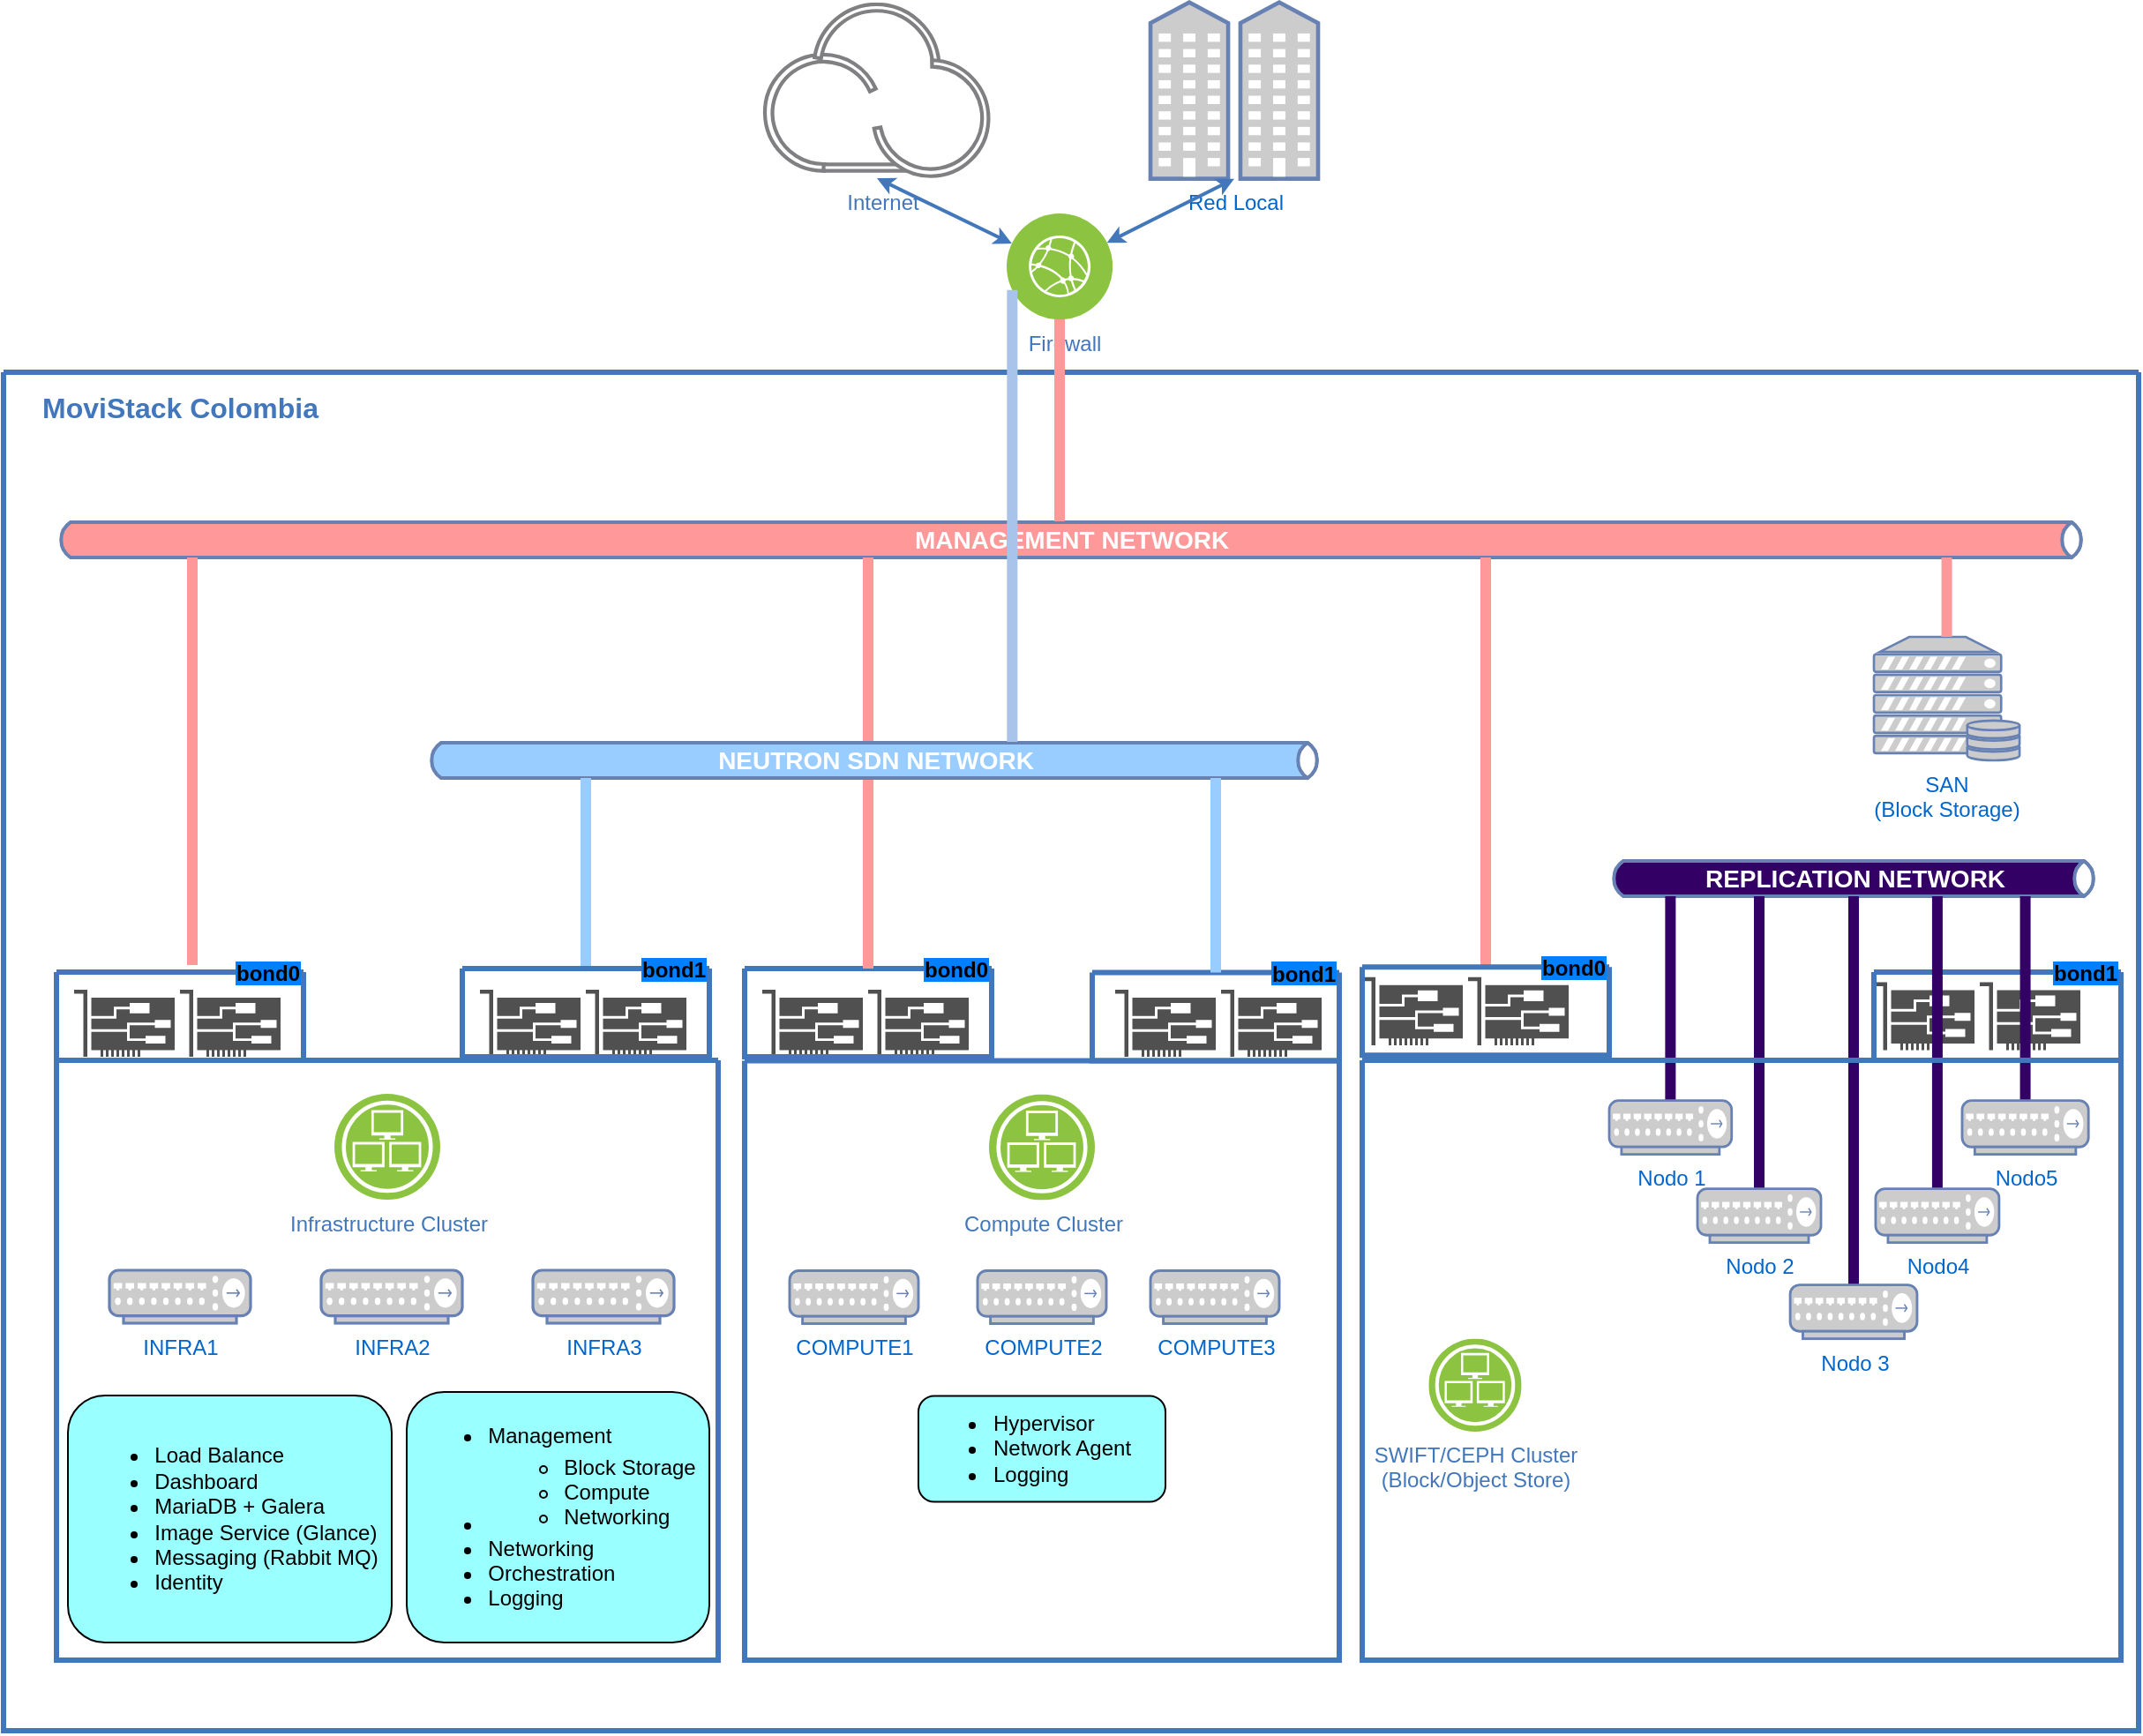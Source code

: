 <mxfile version="13.9.2" type="github">
  <diagram id="2f404044-711c-603c-8f00-f6bb4c023d3c" name="Page-1">
    <mxGraphModel dx="2013" dy="2017" grid="1" gridSize="10" guides="1" tooltips="1" connect="1" arrows="1" fold="1" page="1" pageScale="1" pageWidth="827" pageHeight="1169" background="#ffffff" math="0" shadow="0">
      <root>
        <mxCell id="0" />
        <mxCell id="1" parent="0" />
        <mxCell id="63" value="d" style="swimlane;shadow=0;strokeColor=#4277BB;fillColor=#ffffff;fontColor=none;align=right;startSize=0;collapsible=0;noLabel=1;strokeWidth=3;" parent="1" vertex="1">
          <mxGeometry x="-30" y="-780" width="1210" height="770" as="geometry" />
        </mxCell>
        <mxCell id="W-GB8yZFWHFLZVf2lTvD-190" value="" style="group" vertex="1" connectable="0" parent="63">
          <mxGeometry x="1060" y="345.701" width="140" height="44.299" as="geometry" />
        </mxCell>
        <mxCell id="W-GB8yZFWHFLZVf2lTvD-191" value="" style="pointerEvents=1;shadow=0;dashed=0;html=1;strokeColor=none;fillColor=#505050;labelPosition=center;verticalLabelPosition=bottom;verticalAlign=top;outlineConnect=0;align=center;shape=mxgraph.office.devices.nic;" vertex="1" parent="W-GB8yZFWHFLZVf2lTvD-190">
          <mxGeometry width="57" height="38.606" as="geometry" />
        </mxCell>
        <mxCell id="W-GB8yZFWHFLZVf2lTvD-192" value="" style="pointerEvents=1;shadow=0;dashed=0;html=1;strokeColor=none;fillColor=#505050;labelPosition=center;verticalLabelPosition=bottom;verticalAlign=top;outlineConnect=0;align=center;shape=mxgraph.office.devices.nic;" vertex="1" parent="W-GB8yZFWHFLZVf2lTvD-190">
          <mxGeometry x="60" width="57" height="38.606" as="geometry" />
        </mxCell>
        <mxCell id="W-GB8yZFWHFLZVf2lTvD-193" value="bond1" style="swimlane;shadow=0;labelBackgroundColor=#007FFF;strokeColor=#4277BB;fillColor=none;gradientColor=none;fontColor=#000000;align=right;collapsible=0;startSize=0;strokeWidth=3;" vertex="1" parent="W-GB8yZFWHFLZVf2lTvD-190">
          <mxGeometry y="-5.701" width="140" height="50" as="geometry" />
        </mxCell>
        <mxCell id="107" value="&lt;div&gt;MoviStack Colombia&lt;br&gt;&lt;/div&gt;" style="text;html=1;align=left;verticalAlign=middle;fontColor=#4277BB;shadow=0;dashed=0;strokeColor=none;fillColor=none;labelBackgroundColor=none;fontStyle=1;fontSize=16;spacingLeft=5;" parent="63" vertex="1">
          <mxGeometry x="15" y="10" width="150" height="20" as="geometry" />
        </mxCell>
        <mxCell id="185" style="edgeStyle=orthogonalEdgeStyle;rounded=0;html=1;exitX=0.75;exitY=0;entryX=0.75;entryY=0;labelBackgroundColor=#ffffff;startArrow=classic;startFill=1;startSize=4;endSize=4;jettySize=auto;orthogonalLoop=1;strokeColor=#EDC11C;strokeWidth=2;fontSize=12;fontColor=#4277BB;" parent="63" edge="1">
          <mxGeometry relative="1" as="geometry">
            <mxPoint x="88.416" y="193.167" as="sourcePoint" />
            <mxPoint x="88.416" y="193.167" as="targetPoint" />
          </mxGeometry>
        </mxCell>
        <mxCell id="174" value="" style="swimlane;shadow=0;labelBackgroundColor=#007FFF;strokeColor=#4277BB;fillColor=none;gradientColor=none;fontColor=#000000;align=right;collapsible=0;startSize=0;strokeWidth=3;" parent="63" vertex="1">
          <mxGeometry x="30" y="390" width="375" height="340" as="geometry" />
        </mxCell>
        <mxCell id="176" value="Infrastructure Cluster" style="aspect=fixed;perimeter=ellipsePerimeter;html=1;align=center;shadow=0;dashed=0;image;image=img/lib/ibm/infrastructure/infrastructure_services.svg;labelBackgroundColor=none;strokeColor=#4277BB;strokeWidth=2;fillColor=none;gradientColor=none;fontSize=12;fontColor=#4277BB;" parent="174" vertex="1">
          <mxGeometry x="157.5" y="19" width="60" height="60" as="geometry" />
        </mxCell>
        <mxCell id="r0c3RGa3e9_HJlfcR4p_-209" value="INFRA1" style="fontColor=#0066CC;verticalAlign=top;verticalLabelPosition=bottom;labelPosition=center;align=center;html=1;outlineConnect=0;fillColor=#CCCCCC;strokeColor=#6881B3;gradientColor=none;gradientDirection=north;strokeWidth=2;shape=mxgraph.networks.hub;" parent="174" vertex="1">
          <mxGeometry x="30" y="119" width="80" height="30" as="geometry" />
        </mxCell>
        <mxCell id="r0c3RGa3e9_HJlfcR4p_-224" value="INFRA3" style="fontColor=#0066CC;verticalAlign=top;verticalLabelPosition=bottom;labelPosition=center;align=center;html=1;outlineConnect=0;fillColor=#CCCCCC;strokeColor=#6881B3;gradientColor=none;gradientDirection=north;strokeWidth=2;shape=mxgraph.networks.hub;" parent="174" vertex="1">
          <mxGeometry x="270" y="119" width="80" height="30" as="geometry" />
        </mxCell>
        <mxCell id="r0c3RGa3e9_HJlfcR4p_-223" value="INFRA2" style="fontColor=#0066CC;verticalAlign=top;verticalLabelPosition=bottom;labelPosition=center;align=center;html=1;outlineConnect=0;fillColor=#CCCCCC;strokeColor=#6881B3;gradientColor=none;gradientDirection=north;strokeWidth=2;shape=mxgraph.networks.hub;" parent="174" vertex="1">
          <mxGeometry x="150" y="119" width="80" height="30" as="geometry" />
        </mxCell>
        <mxCell id="TJGVynn4FpxAebqBIFAy-223" value="&lt;div align=&quot;left&quot;&gt;&lt;ul&gt;&lt;li&gt;Load Balance&lt;/li&gt;&lt;li&gt;Dashboard&lt;/li&gt;&lt;li&gt;MariaDB + Galera&lt;/li&gt;&lt;li&gt;Image Service (Glance)&lt;/li&gt;&lt;li&gt;Messaging (Rabbit MQ)&lt;/li&gt;&lt;li&gt;Identity &lt;/li&gt;&lt;/ul&gt;&lt;/div&gt;" style="shape=ext;rounded=1;html=1;whiteSpace=wrap;fillColor=#99FFFF;" parent="174" vertex="1">
          <mxGeometry x="6.5" y="190" width="183.5" height="140" as="geometry" />
        </mxCell>
        <mxCell id="TJGVynn4FpxAebqBIFAy-224" value="&lt;div align=&quot;left&quot;&gt;&lt;ul&gt;&lt;li&gt;Management&lt;/li&gt;&lt;li&gt;&lt;table&gt;&lt;tbody&gt;&lt;tr&gt;&lt;td&gt;&lt;ul&gt;&lt;li&gt;Block Storage&lt;/li&gt;&lt;li&gt;Compute&lt;/li&gt;&lt;li&gt;Networking&lt;/li&gt;&lt;/ul&gt;&lt;/td&gt;&lt;/tr&gt;&lt;/tbody&gt;&lt;/table&gt;&lt;/li&gt;&lt;li&gt;Networking&lt;/li&gt;&lt;li&gt;Orchestration&lt;/li&gt;&lt;li&gt;Logging&lt;/li&gt;&lt;/ul&gt;&lt;/div&gt;" style="shape=ext;rounded=1;html=1;whiteSpace=wrap;fillColor=#99FFFF;" parent="174" vertex="1">
          <mxGeometry x="198.5" y="188" width="171.5" height="142" as="geometry" />
        </mxCell>
        <mxCell id="TJGVynn4FpxAebqBIFAy-228" value="" style="group" parent="63" vertex="1" connectable="0">
          <mxGeometry x="430" y="330" width="337" height="400" as="geometry" />
        </mxCell>
        <mxCell id="TJGVynn4FpxAebqBIFAy-194" value="" style="swimlane;shadow=0;labelBackgroundColor=#007FFF;strokeColor=#4277BB;fillColor=none;gradientColor=none;fontColor=#000000;align=right;collapsible=0;startSize=0;strokeWidth=3;" parent="TJGVynn4FpxAebqBIFAy-228" vertex="1">
          <mxGeometry x="-10" y="60.25" width="337" height="339.75" as="geometry" />
        </mxCell>
        <mxCell id="TJGVynn4FpxAebqBIFAy-195" value="Compute Cluster" style="aspect=fixed;perimeter=ellipsePerimeter;html=1;align=center;shadow=0;dashed=0;image;image=img/lib/ibm/infrastructure/infrastructure_services.svg;labelBackgroundColor=none;strokeColor=#4277BB;strokeWidth=2;fillColor=none;gradientColor=none;fontSize=12;fontColor=#4277BB;" parent="TJGVynn4FpxAebqBIFAy-194" vertex="1">
          <mxGeometry x="138.5" y="19" width="60" height="60" as="geometry" />
        </mxCell>
        <mxCell id="TJGVynn4FpxAebqBIFAy-196" value="COMPUTE1" style="fontColor=#0066CC;verticalAlign=top;verticalLabelPosition=bottom;labelPosition=center;align=center;html=1;outlineConnect=0;fillColor=#CCCCCC;strokeColor=#6881B3;gradientColor=none;gradientDirection=north;strokeWidth=2;shape=mxgraph.networks.hub;" parent="TJGVynn4FpxAebqBIFAy-194" vertex="1">
          <mxGeometry x="25.5" y="119" width="73" height="30" as="geometry" />
        </mxCell>
        <mxCell id="TJGVynn4FpxAebqBIFAy-197" value="COMPUTE3" style="fontColor=#0066CC;verticalAlign=top;verticalLabelPosition=bottom;labelPosition=center;align=center;html=1;outlineConnect=0;fillColor=#CCCCCC;strokeColor=#6881B3;gradientColor=none;gradientDirection=north;strokeWidth=2;shape=mxgraph.networks.hub;" parent="TJGVynn4FpxAebqBIFAy-194" vertex="1">
          <mxGeometry x="230" y="119" width="73" height="30" as="geometry" />
        </mxCell>
        <mxCell id="TJGVynn4FpxAebqBIFAy-198" value="COMPUTE2" style="fontColor=#0066CC;verticalAlign=top;verticalLabelPosition=bottom;labelPosition=center;align=center;html=1;outlineConnect=0;fillColor=#CCCCCC;strokeColor=#6881B3;gradientColor=none;gradientDirection=north;strokeWidth=2;shape=mxgraph.networks.hub;" parent="TJGVynn4FpxAebqBIFAy-194" vertex="1">
          <mxGeometry x="132" y="119" width="73" height="30" as="geometry" />
        </mxCell>
        <mxCell id="TJGVynn4FpxAebqBIFAy-202" value="&lt;ul&gt;&lt;li&gt;Hypervisor&lt;/li&gt;&lt;li&gt;Network Agent&lt;/li&gt;&lt;li&gt;Logging&lt;/li&gt;&lt;/ul&gt;" style="shape=ext;rounded=1;html=1;whiteSpace=wrap;fillColor=#99FFFF;align=left;" parent="TJGVynn4FpxAebqBIFAy-194" vertex="1">
          <mxGeometry x="98.5" y="190" width="140" height="60" as="geometry" />
        </mxCell>
        <mxCell id="TJGVynn4FpxAebqBIFAy-240" value="" style="group" parent="TJGVynn4FpxAebqBIFAy-228" vertex="1" connectable="0">
          <mxGeometry y="20" width="140" height="38" as="geometry" />
        </mxCell>
        <mxCell id="TJGVynn4FpxAebqBIFAy-236" value="" style="pointerEvents=1;shadow=0;dashed=0;html=1;strokeColor=none;fillColor=#505050;labelPosition=center;verticalLabelPosition=bottom;verticalAlign=top;outlineConnect=0;align=center;shape=mxgraph.office.devices.nic;" parent="TJGVynn4FpxAebqBIFAy-240" vertex="1">
          <mxGeometry width="57" height="38" as="geometry" />
        </mxCell>
        <mxCell id="TJGVynn4FpxAebqBIFAy-237" value="" style="pointerEvents=1;shadow=0;dashed=0;html=1;strokeColor=none;fillColor=#505050;labelPosition=center;verticalLabelPosition=bottom;verticalAlign=top;outlineConnect=0;align=center;shape=mxgraph.office.devices.nic;" parent="TJGVynn4FpxAebqBIFAy-240" vertex="1">
          <mxGeometry x="60" width="57" height="38" as="geometry" />
        </mxCell>
        <mxCell id="TJGVynn4FpxAebqBIFAy-241" value="" style="group" parent="TJGVynn4FpxAebqBIFAy-228" vertex="1" connectable="0">
          <mxGeometry x="200" y="20" width="117" height="38" as="geometry" />
        </mxCell>
        <mxCell id="TJGVynn4FpxAebqBIFAy-238" value="" style="pointerEvents=1;shadow=0;dashed=0;html=1;strokeColor=none;fillColor=#505050;labelPosition=center;verticalLabelPosition=bottom;verticalAlign=top;outlineConnect=0;align=center;shape=mxgraph.office.devices.nic;" parent="TJGVynn4FpxAebqBIFAy-241" vertex="1">
          <mxGeometry width="57" height="38" as="geometry" />
        </mxCell>
        <mxCell id="TJGVynn4FpxAebqBIFAy-239" value="" style="pointerEvents=1;shadow=0;dashed=0;html=1;strokeColor=none;fillColor=#505050;labelPosition=center;verticalLabelPosition=bottom;verticalAlign=top;outlineConnect=0;align=center;shape=mxgraph.office.devices.nic;" parent="TJGVynn4FpxAebqBIFAy-241" vertex="1">
          <mxGeometry x="60" width="57" height="38" as="geometry" />
        </mxCell>
        <mxCell id="TJGVynn4FpxAebqBIFAy-313" value="bond0" style="swimlane;shadow=0;labelBackgroundColor=#007FFF;strokeColor=#4277BB;fillColor=none;gradientColor=none;fontColor=#000000;align=right;collapsible=0;startSize=0;strokeWidth=3;" parent="TJGVynn4FpxAebqBIFAy-228" vertex="1">
          <mxGeometry x="-10" y="8" width="140" height="50" as="geometry" />
        </mxCell>
        <mxCell id="TJGVynn4FpxAebqBIFAy-317" value="bond1" style="swimlane;shadow=0;labelBackgroundColor=#007FFF;strokeColor=#4277BB;fillColor=none;gradientColor=none;fontColor=#000000;align=right;collapsible=0;startSize=0;strokeWidth=3;" parent="TJGVynn4FpxAebqBIFAy-228" vertex="1">
          <mxGeometry x="187" y="10.25" width="140" height="50" as="geometry" />
        </mxCell>
        <mxCell id="TJGVynn4FpxAebqBIFAy-234" value="" style="pointerEvents=1;shadow=0;dashed=0;html=1;strokeColor=none;fillColor=#505050;labelPosition=center;verticalLabelPosition=bottom;verticalAlign=top;outlineConnect=0;align=center;shape=mxgraph.office.devices.nic;" parent="63" vertex="1">
          <mxGeometry x="270" y="350" width="57" height="38" as="geometry" />
        </mxCell>
        <mxCell id="TJGVynn4FpxAebqBIFAy-235" value="" style="pointerEvents=1;shadow=0;dashed=0;html=1;strokeColor=none;fillColor=#505050;labelPosition=center;verticalLabelPosition=bottom;verticalAlign=top;outlineConnect=0;align=center;shape=mxgraph.office.devices.nic;" parent="63" vertex="1">
          <mxGeometry x="330" y="350" width="57" height="38" as="geometry" />
        </mxCell>
        <mxCell id="cRJQLeUhSExgf8Py-p7z-206" value="&lt;div&gt;SAN &lt;br&gt;&lt;/div&gt;&lt;div&gt;(Block Storage)&lt;/div&gt;" style="fontColor=#0066CC;verticalAlign=top;verticalLabelPosition=bottom;labelPosition=center;align=center;html=1;outlineConnect=0;fillColor=#CCCCCC;strokeColor=#6881B3;gradientColor=none;gradientDirection=north;strokeWidth=2;shape=mxgraph.networks.server_storage;" parent="63" vertex="1">
          <mxGeometry x="1060" y="150" width="82.54" height="70" as="geometry" />
        </mxCell>
        <mxCell id="TJGVynn4FpxAebqBIFAy-249" value="&lt;font style=&quot;font-size: 14px&quot;&gt;&lt;b&gt;MANAGEMENT NETWORK&lt;/b&gt;&lt;/font&gt;" style="html=1;fillColor=#FF9999;strokeColor=#6881B3;gradientColor=none;gradientDirection=north;strokeWidth=2;shape=mxgraph.networks.bus;gradientColor=none;gradientDirection=north;fontColor=#ffffff;perimeter=backbonePerimeter;backboneSize=20;" parent="63" vertex="1">
          <mxGeometry x="30" y="60" width="1150" height="70" as="geometry" />
        </mxCell>
        <mxCell id="TJGVynn4FpxAebqBIFAy-254" value="" style="strokeColor=#FF9999;edgeStyle=none;rounded=0;endArrow=none;html=1;strokeWidth=6;fillColor=#FFFFFF;exitX=0.55;exitY=-0.08;exitDx=0;exitDy=0;exitPerimeter=0;" parent="63" source="TJGVynn4FpxAebqBIFAy-306" target="TJGVynn4FpxAebqBIFAy-249" edge="1">
          <mxGeometry relative="1" as="geometry">
            <mxPoint x="607.59" y="220" as="sourcePoint" />
          </mxGeometry>
        </mxCell>
        <mxCell id="TJGVynn4FpxAebqBIFAy-255" value="" style="strokeColor=#FF9999;edgeStyle=none;rounded=0;endArrow=none;html=1;strokeWidth=6;exitX=0.5;exitY=0;exitDx=0;exitDy=0;" parent="63" source="TJGVynn4FpxAebqBIFAy-313" target="TJGVynn4FpxAebqBIFAy-249" edge="1">
          <mxGeometry relative="1" as="geometry">
            <mxPoint x="667.59" y="220" as="sourcePoint" />
          </mxGeometry>
        </mxCell>
        <mxCell id="TJGVynn4FpxAebqBIFAy-256" value="" style="strokeColor=#FF9999;edgeStyle=none;rounded=0;endArrow=none;html=1;strokeWidth=6;exitX=0.5;exitY=0;exitDx=0;exitDy=0;" parent="63" source="TJGVynn4FpxAebqBIFAy-319" target="TJGVynn4FpxAebqBIFAy-249" edge="1">
          <mxGeometry relative="1" as="geometry">
            <mxPoint x="727.59" y="220" as="sourcePoint" />
          </mxGeometry>
        </mxCell>
        <mxCell id="TJGVynn4FpxAebqBIFAy-274" value="&lt;b&gt;&lt;font style=&quot;font-size: 14px&quot;&gt;NEUTRON SDN NETWORK&lt;/font&gt;&lt;/b&gt;" style="html=1;fillColor=#99CCFF;strokeColor=#6881B3;gradientColor=none;gradientDirection=north;strokeWidth=2;shape=mxgraph.networks.bus;gradientColor=none;gradientDirection=north;fontColor=#ffffff;perimeter=backbonePerimeter;backboneSize=20;" parent="63" vertex="1">
          <mxGeometry x="240" y="210" width="507" height="20" as="geometry" />
        </mxCell>
        <mxCell id="TJGVynn4FpxAebqBIFAy-279" value="" style="strokeColor=#99CCFF;edgeStyle=none;rounded=0;endArrow=none;html=1;strokeWidth=6;fillColor=#99CCFF;exitX=0.5;exitY=0;exitDx=0;exitDy=0;" parent="63" source="TJGVynn4FpxAebqBIFAy-315" target="TJGVynn4FpxAebqBIFAy-274" edge="1">
          <mxGeometry relative="1" as="geometry">
            <mxPoint x="330" y="295.5" as="sourcePoint" />
          </mxGeometry>
        </mxCell>
        <mxCell id="TJGVynn4FpxAebqBIFAy-280" value="" style="strokeColor=#99CCFF;edgeStyle=none;rounded=0;endArrow=none;html=1;strokeWidth=6;fillColor=#99CCFF;exitX=0.5;exitY=0;exitDx=0;exitDy=0;" parent="63" source="TJGVynn4FpxAebqBIFAy-317" target="TJGVynn4FpxAebqBIFAy-274" edge="1">
          <mxGeometry relative="1" as="geometry">
            <mxPoint x="390" y="295.5" as="sourcePoint" />
          </mxGeometry>
        </mxCell>
        <mxCell id="TJGVynn4FpxAebqBIFAy-286" value="" style="strokeColor=#FF9999;edgeStyle=none;rounded=0;endArrow=none;html=1;strokeWidth=6;" parent="63" source="cRJQLeUhSExgf8Py-p7z-206" target="TJGVynn4FpxAebqBIFAy-249" edge="1">
          <mxGeometry relative="1" as="geometry">
            <mxPoint x="1100" y="520.001" as="sourcePoint" />
            <mxPoint x="1100" y="129" as="targetPoint" />
          </mxGeometry>
        </mxCell>
        <mxCell id="TJGVynn4FpxAebqBIFAy-287" value="&lt;b&gt;&lt;font style=&quot;font-size: 14px&quot;&gt;REPLICATION NETWORK&lt;/font&gt;&lt;/b&gt;" style="html=1;fillColor=#330066;strokeColor=#6881B3;gradientColor=none;gradientDirection=north;strokeWidth=2;shape=mxgraph.networks.bus;gradientColor=none;gradientDirection=north;fontColor=#ffffff;perimeter=backbonePerimeter;backboneSize=20;" parent="63" vertex="1">
          <mxGeometry x="910" y="230" width="277" height="114" as="geometry" />
        </mxCell>
        <mxCell id="TJGVynn4FpxAebqBIFAy-292" value="" style="strokeColor=#330066;edgeStyle=none;rounded=0;endArrow=none;html=1;strokeWidth=6;fillColor=#FFFFFF;" parent="63" source="cRJQLeUhSExgf8Py-p7z-207" target="TJGVynn4FpxAebqBIFAy-287" edge="1">
          <mxGeometry relative="1" as="geometry">
            <mxPoint x="970" y="470" as="sourcePoint" />
          </mxGeometry>
        </mxCell>
        <mxCell id="TJGVynn4FpxAebqBIFAy-293" value="" style="strokeColor=#330066;edgeStyle=none;rounded=0;endArrow=none;html=1;strokeWidth=6;fillColor=#FFFFFF;exitX=0.5;exitY=0;exitDx=0;exitDy=0;exitPerimeter=0;" parent="63" source="cRJQLeUhSExgf8Py-p7z-208" target="TJGVynn4FpxAebqBIFAy-287" edge="1">
          <mxGeometry relative="1" as="geometry">
            <mxPoint x="1030" y="470" as="sourcePoint" />
          </mxGeometry>
        </mxCell>
        <mxCell id="TJGVynn4FpxAebqBIFAy-294" value="" style="strokeColor=#330066;edgeStyle=none;rounded=0;endArrow=none;html=1;strokeWidth=6;fillColor=#FFFFFF;" parent="63" source="cRJQLeUhSExgf8Py-p7z-209" target="TJGVynn4FpxAebqBIFAy-287" edge="1">
          <mxGeometry relative="1" as="geometry">
            <mxPoint x="1090" y="470" as="sourcePoint" />
          </mxGeometry>
        </mxCell>
        <mxCell id="TJGVynn4FpxAebqBIFAy-300" value="" style="strokeColor=#330066;edgeStyle=none;rounded=0;endArrow=none;html=1;strokeWidth=6;fillColor=#FFFFFF;exitX=0.5;exitY=0;exitDx=0;exitDy=0;exitPerimeter=0;" parent="63" source="TJGVynn4FpxAebqBIFAy-297" target="TJGVynn4FpxAebqBIFAy-287" edge="1">
          <mxGeometry relative="1" as="geometry">
            <mxPoint x="1090" y="609" as="sourcePoint" />
            <mxPoint x="1080.005" y="388.001" as="targetPoint" />
          </mxGeometry>
        </mxCell>
        <mxCell id="TJGVynn4FpxAebqBIFAy-298" value="" style="strokeColor=#330066;edgeStyle=none;rounded=0;endArrow=none;html=1;strokeWidth=6;fillColor=#FFFFFF;exitX=0.5;exitY=0;exitDx=0;exitDy=0;exitPerimeter=0;" parent="63" source="TJGVynn4FpxAebqBIFAy-296" target="TJGVynn4FpxAebqBIFAy-287" edge="1">
          <mxGeometry relative="1" as="geometry">
            <mxPoint x="996" y="610" as="sourcePoint" />
            <mxPoint x="995.585" y="389" as="targetPoint" />
          </mxGeometry>
        </mxCell>
        <mxCell id="cRJQLeUhSExgf8Py-p7z-227" value="" style="swimlane;shadow=0;labelBackgroundColor=#007FFF;strokeColor=#4277BB;fillColor=none;gradientColor=none;fontColor=#000000;align=right;collapsible=0;startSize=0;strokeWidth=3;" parent="63" vertex="1">
          <mxGeometry x="770" y="390" width="430" height="340" as="geometry" />
        </mxCell>
        <mxCell id="cRJQLeUhSExgf8Py-p7z-207" value="Nodo 1" style="fontColor=#0066CC;verticalAlign=top;verticalLabelPosition=bottom;labelPosition=center;align=center;html=1;outlineConnect=0;fillColor=#CCCCCC;strokeColor=#6881B3;gradientColor=none;gradientDirection=north;strokeWidth=2;shape=mxgraph.networks.hub;" parent="cRJQLeUhSExgf8Py-p7z-227" vertex="1">
          <mxGeometry x="140" y="22.84" width="69.37" height="30.48" as="geometry" />
        </mxCell>
        <mxCell id="cRJQLeUhSExgf8Py-p7z-208" value="&lt;div&gt;Nodo 2&lt;/div&gt;&lt;div&gt;&lt;br&gt;&lt;/div&gt;" style="fontColor=#0066CC;verticalAlign=top;verticalLabelPosition=bottom;labelPosition=center;align=center;html=1;outlineConnect=0;fillColor=#CCCCCC;strokeColor=#6881B3;gradientColor=none;gradientDirection=north;strokeWidth=2;shape=mxgraph.networks.hub;" parent="cRJQLeUhSExgf8Py-p7z-227" vertex="1">
          <mxGeometry x="190" y="72.84" width="70" height="30.48" as="geometry" />
        </mxCell>
        <mxCell id="cRJQLeUhSExgf8Py-p7z-209" value="Nodo 3" style="fontColor=#0066CC;verticalAlign=top;verticalLabelPosition=bottom;labelPosition=center;align=center;html=1;outlineConnect=0;fillColor=#CCCCCC;strokeColor=#6881B3;gradientColor=none;gradientDirection=north;strokeWidth=2;shape=mxgraph.networks.hub;" parent="cRJQLeUhSExgf8Py-p7z-227" vertex="1">
          <mxGeometry x="242.55" y="127.33" width="71.91" height="30.48" as="geometry" />
        </mxCell>
        <mxCell id="cRJQLeUhSExgf8Py-p7z-229" value="&lt;div&gt;SWIFT/CEPH Cluster&lt;/div&gt;&lt;div&gt;(Block/Object Store)&lt;br&gt;&lt;/div&gt;" style="aspect=fixed;perimeter=ellipsePerimeter;html=1;align=center;shadow=0;dashed=0;image;image=img/lib/ibm/infrastructure/infrastructure_services.svg;labelBackgroundColor=none;strokeColor=#4277BB;strokeWidth=2;fillColor=none;gradientColor=none;fontSize=12;fontColor=#4277BB;" parent="cRJQLeUhSExgf8Py-p7z-227" vertex="1">
          <mxGeometry x="37.653" y="157.809" width="52.668" height="52.668" as="geometry" />
        </mxCell>
        <mxCell id="TJGVynn4FpxAebqBIFAy-296" value="Nodo4" style="fontColor=#0066CC;verticalAlign=top;verticalLabelPosition=bottom;labelPosition=center;align=center;html=1;outlineConnect=0;fillColor=#CCCCCC;strokeColor=#6881B3;gradientColor=none;gradientDirection=north;strokeWidth=2;shape=mxgraph.networks.hub;" parent="cRJQLeUhSExgf8Py-p7z-227" vertex="1">
          <mxGeometry x="290.96" y="72.84" width="70" height="30.48" as="geometry" />
        </mxCell>
        <mxCell id="TJGVynn4FpxAebqBIFAy-297" value="Nodo5" style="fontColor=#0066CC;verticalAlign=top;verticalLabelPosition=bottom;labelPosition=center;align=center;html=1;outlineConnect=0;fillColor=#CCCCCC;strokeColor=#6881B3;gradientColor=none;gradientDirection=north;strokeWidth=2;shape=mxgraph.networks.hub;" parent="cRJQLeUhSExgf8Py-p7z-227" vertex="1">
          <mxGeometry x="340" y="22.84" width="71.59" height="30.48" as="geometry" />
        </mxCell>
        <mxCell id="TJGVynn4FpxAebqBIFAy-305" value="" style="group;shadow=0;" parent="63" vertex="1" connectable="0">
          <mxGeometry x="40" y="350" width="117" height="38" as="geometry" />
        </mxCell>
        <mxCell id="TJGVynn4FpxAebqBIFAy-232" value="" style="pointerEvents=1;shadow=0;dashed=0;html=1;strokeColor=none;fillColor=#505050;labelPosition=center;verticalLabelPosition=bottom;verticalAlign=top;outlineConnect=0;align=center;shape=mxgraph.office.devices.nic;" parent="TJGVynn4FpxAebqBIFAy-305" vertex="1">
          <mxGeometry width="57" height="38" as="geometry" />
        </mxCell>
        <mxCell id="TJGVynn4FpxAebqBIFAy-233" value="" style="pointerEvents=1;shadow=0;dashed=0;html=1;strokeColor=none;fillColor=#505050;labelPosition=center;verticalLabelPosition=bottom;verticalAlign=top;outlineConnect=0;align=center;shape=mxgraph.office.devices.nic;" parent="TJGVynn4FpxAebqBIFAy-305" vertex="1">
          <mxGeometry x="60" width="57" height="38" as="geometry" />
        </mxCell>
        <mxCell id="TJGVynn4FpxAebqBIFAy-306" value="bond0" style="swimlane;shadow=0;labelBackgroundColor=#007FFF;strokeColor=#4277BB;fillColor=none;gradientColor=none;fontColor=#000000;align=right;collapsible=0;startSize=0;strokeWidth=3;" parent="63" vertex="1">
          <mxGeometry x="30" y="340" width="140" height="50" as="geometry" />
        </mxCell>
        <mxCell id="TJGVynn4FpxAebqBIFAy-315" value="bond1" style="swimlane;shadow=0;labelBackgroundColor=#007FFF;strokeColor=#4277BB;fillColor=none;gradientColor=none;fontColor=#000000;align=right;collapsible=0;startSize=0;strokeWidth=3;" parent="63" vertex="1">
          <mxGeometry x="260" y="338" width="140" height="50" as="geometry" />
        </mxCell>
        <mxCell id="TJGVynn4FpxAebqBIFAy-245" value="" style="group" parent="63" vertex="1" connectable="0">
          <mxGeometry x="770" y="342.851" width="140" height="44.299" as="geometry" />
        </mxCell>
        <mxCell id="TJGVynn4FpxAebqBIFAy-246" value="" style="pointerEvents=1;shadow=0;dashed=0;html=1;strokeColor=none;fillColor=#505050;labelPosition=center;verticalLabelPosition=bottom;verticalAlign=top;outlineConnect=0;align=center;shape=mxgraph.office.devices.nic;" parent="TJGVynn4FpxAebqBIFAy-245" vertex="1">
          <mxGeometry width="57" height="38.606" as="geometry" />
        </mxCell>
        <mxCell id="TJGVynn4FpxAebqBIFAy-247" value="" style="pointerEvents=1;shadow=0;dashed=0;html=1;strokeColor=none;fillColor=#505050;labelPosition=center;verticalLabelPosition=bottom;verticalAlign=top;outlineConnect=0;align=center;shape=mxgraph.office.devices.nic;" parent="TJGVynn4FpxAebqBIFAy-245" vertex="1">
          <mxGeometry x="60" width="57" height="38.606" as="geometry" />
        </mxCell>
        <mxCell id="TJGVynn4FpxAebqBIFAy-319" value="bond0" style="swimlane;shadow=0;labelBackgroundColor=#007FFF;strokeColor=#4277BB;fillColor=none;gradientColor=none;fontColor=#000000;align=right;collapsible=0;startSize=0;strokeWidth=3;" parent="TJGVynn4FpxAebqBIFAy-245" vertex="1">
          <mxGeometry y="-5.701" width="140" height="50" as="geometry" />
        </mxCell>
        <mxCell id="160" value="&lt;div&gt;Internet&lt;/div&gt;&lt;div&gt;&lt;br&gt;&lt;/div&gt;" style="aspect=fixed;perimeter=ellipsePerimeter;html=1;align=center;shadow=0;image;image=img/lib/ibm/miscellaneous/ibm_public_cloud.svg;labelBackgroundColor=none;strokeColor=none;strokeWidth=2;fillColor=#808080;gradientColor=none;fontSize=12;fontColor=#4277BB;rounded=0;verticalAlign=top;spacingLeft=5;labelPosition=center;verticalLabelPosition=bottom;" parent="1" vertex="1">
          <mxGeometry x="400" y="-989.67" width="130" height="99.67" as="geometry" />
        </mxCell>
        <mxCell id="TJGVynn4FpxAebqBIFAy-191" value="Red Local" style="fontColor=#0066CC;verticalAlign=top;verticalLabelPosition=bottom;labelPosition=center;align=center;html=1;outlineConnect=0;fillColor=#CCCCCC;strokeColor=#6881B3;gradientColor=none;gradientDirection=north;strokeWidth=2;shape=mxgraph.networks.community;" parent="1" vertex="1">
          <mxGeometry x="620" y="-989.67" width="95" height="100" as="geometry" />
        </mxCell>
        <mxCell id="189" style="rounded=0;html=1;labelBackgroundColor=#ffffff;startArrow=classic;startFill=1;startSize=4;endSize=4;jettySize=auto;orthogonalLoop=1;strokeColor=#4277BB;strokeWidth=2;fontSize=12;fontColor=#4277BB;exitX=0.5;exitY=1;exitDx=0;exitDy=0;" parent="1" source="160" target="119" edge="1">
          <mxGeometry relative="1" as="geometry">
            <mxPoint x="290" y="-450.286" as="sourcePoint" />
          </mxGeometry>
        </mxCell>
        <mxCell id="TJGVynn4FpxAebqBIFAy-193" style="rounded=0;html=1;labelBackgroundColor=#ffffff;startArrow=classic;startFill=1;startSize=4;endSize=4;jettySize=auto;orthogonalLoop=1;strokeColor=#4277BB;strokeWidth=2;fontSize=12;fontColor=#4277BB;exitX=0.5;exitY=1;exitDx=0;exitDy=0;exitPerimeter=0;" parent="1" source="TJGVynn4FpxAebqBIFAy-191" target="119" edge="1">
          <mxGeometry relative="1" as="geometry">
            <mxPoint x="960" y="-530" as="sourcePoint" />
            <mxPoint x="1015.129" y="-432.185" as="targetPoint" />
          </mxGeometry>
        </mxCell>
        <mxCell id="119" value="Firewall" style="aspect=fixed;perimeter=ellipsePerimeter;html=1;align=center;shadow=0;image;image=img/lib/ibm/infrastructure/edge_services.svg;labelBackgroundColor=none;strokeColor=none;strokeWidth=2;fillColor=#808080;gradientColor=none;fontSize=12;fontColor=#4277BB;rounded=0;verticalAlign=top;spacingLeft=5;" parent="1" vertex="1">
          <mxGeometry x="538.5" y="-870" width="60" height="60" as="geometry" />
        </mxCell>
        <mxCell id="TJGVynn4FpxAebqBIFAy-250" value="" style="strokeColor=#FF9999;edgeStyle=none;rounded=0;endArrow=none;html=1;strokeWidth=6;exitX=0.5;exitY=1;exitDx=0;exitDy=0;" parent="1" source="119" target="TJGVynn4FpxAebqBIFAy-249" edge="1">
          <mxGeometry relative="1" as="geometry">
            <mxPoint x="577.59" y="-710" as="sourcePoint" />
          </mxGeometry>
        </mxCell>
        <mxCell id="TJGVynn4FpxAebqBIFAy-276" value="" style="strokeColor=#A9C4EB;edgeStyle=none;rounded=0;endArrow=none;html=1;strokeWidth=6;exitX=0;exitY=0.75;exitDx=0;exitDy=0;" parent="1" source="119" target="TJGVynn4FpxAebqBIFAy-274" edge="1">
          <mxGeometry relative="1" as="geometry">
            <mxPoint x="360" y="-634.5" as="sourcePoint" />
          </mxGeometry>
        </mxCell>
      </root>
    </mxGraphModel>
  </diagram>
</mxfile>
